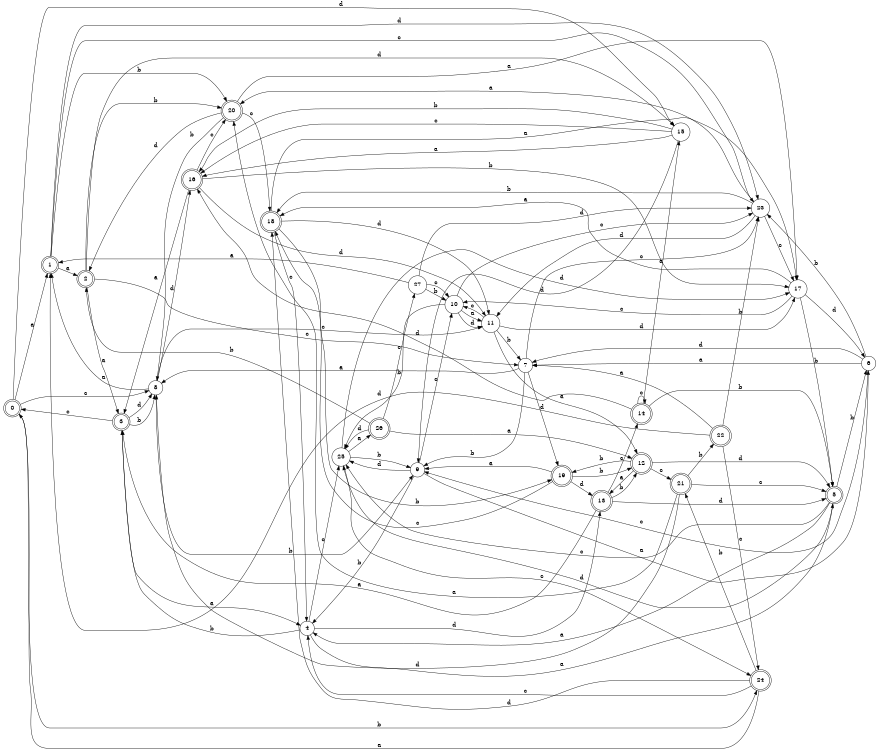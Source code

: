 digraph n23_4 {
__start0 [label="" shape="none"];

rankdir=LR;
size="8,5";

s0 [style="rounded,filled", color="black", fillcolor="white" shape="doublecircle", label="0"];
s1 [style="rounded,filled", color="black", fillcolor="white" shape="doublecircle", label="1"];
s2 [style="rounded,filled", color="black", fillcolor="white" shape="doublecircle", label="2"];
s3 [style="rounded,filled", color="black", fillcolor="white" shape="doublecircle", label="3"];
s4 [style="filled", color="black", fillcolor="white" shape="circle", label="4"];
s5 [style="rounded,filled", color="black", fillcolor="white" shape="doublecircle", label="5"];
s6 [style="filled", color="black", fillcolor="white" shape="circle", label="6"];
s7 [style="filled", color="black", fillcolor="white" shape="circle", label="7"];
s8 [style="filled", color="black", fillcolor="white" shape="circle", label="8"];
s9 [style="filled", color="black", fillcolor="white" shape="circle", label="9"];
s10 [style="filled", color="black", fillcolor="white" shape="circle", label="10"];
s11 [style="filled", color="black", fillcolor="white" shape="circle", label="11"];
s12 [style="rounded,filled", color="black", fillcolor="white" shape="doublecircle", label="12"];
s13 [style="rounded,filled", color="black", fillcolor="white" shape="doublecircle", label="13"];
s14 [style="rounded,filled", color="black", fillcolor="white" shape="doublecircle", label="14"];
s15 [style="filled", color="black", fillcolor="white" shape="circle", label="15"];
s16 [style="rounded,filled", color="black", fillcolor="white" shape="doublecircle", label="16"];
s17 [style="filled", color="black", fillcolor="white" shape="circle", label="17"];
s18 [style="rounded,filled", color="black", fillcolor="white" shape="doublecircle", label="18"];
s19 [style="rounded,filled", color="black", fillcolor="white" shape="doublecircle", label="19"];
s20 [style="rounded,filled", color="black", fillcolor="white" shape="doublecircle", label="20"];
s21 [style="rounded,filled", color="black", fillcolor="white" shape="doublecircle", label="21"];
s22 [style="rounded,filled", color="black", fillcolor="white" shape="doublecircle", label="22"];
s23 [style="filled", color="black", fillcolor="white" shape="circle", label="23"];
s24 [style="rounded,filled", color="black", fillcolor="white" shape="doublecircle", label="24"];
s25 [style="filled", color="black", fillcolor="white" shape="circle", label="25"];
s26 [style="rounded,filled", color="black", fillcolor="white" shape="doublecircle", label="26"];
s27 [style="filled", color="black", fillcolor="white" shape="circle", label="27"];
s0 -> s1 [label="a"];
s0 -> s24 [label="b"];
s0 -> s8 [label="c"];
s0 -> s15 [label="d"];
s1 -> s2 [label="a"];
s1 -> s20 [label="b"];
s1 -> s23 [label="c"];
s1 -> s23 [label="d"];
s2 -> s3 [label="a"];
s2 -> s20 [label="b"];
s2 -> s7 [label="c"];
s2 -> s15 [label="d"];
s3 -> s4 [label="a"];
s3 -> s8 [label="b"];
s3 -> s0 [label="c"];
s3 -> s8 [label="d"];
s4 -> s5 [label="a"];
s4 -> s3 [label="b"];
s4 -> s25 [label="c"];
s4 -> s13 [label="d"];
s5 -> s4 [label="a"];
s5 -> s6 [label="b"];
s5 -> s25 [label="c"];
s5 -> s25 [label="d"];
s6 -> s7 [label="a"];
s6 -> s23 [label="b"];
s6 -> s9 [label="c"];
s6 -> s7 [label="d"];
s7 -> s8 [label="a"];
s7 -> s9 [label="b"];
s7 -> s23 [label="c"];
s7 -> s19 [label="d"];
s8 -> s1 [label="a"];
s8 -> s9 [label="b"];
s8 -> s11 [label="c"];
s8 -> s16 [label="d"];
s9 -> s6 [label="a"];
s9 -> s4 [label="b"];
s9 -> s10 [label="c"];
s9 -> s25 [label="d"];
s10 -> s11 [label="a"];
s10 -> s25 [label="b"];
s10 -> s23 [label="c"];
s10 -> s11 [label="d"];
s11 -> s12 [label="a"];
s11 -> s7 [label="b"];
s11 -> s10 [label="c"];
s11 -> s17 [label="d"];
s12 -> s13 [label="a"];
s12 -> s19 [label="b"];
s12 -> s21 [label="c"];
s12 -> s5 [label="d"];
s13 -> s3 [label="a"];
s13 -> s12 [label="b"];
s13 -> s14 [label="c"];
s13 -> s5 [label="d"];
s14 -> s15 [label="a"];
s14 -> s5 [label="b"];
s14 -> s14 [label="c"];
s14 -> s16 [label="d"];
s15 -> s16 [label="a"];
s15 -> s16 [label="b"];
s15 -> s16 [label="c"];
s15 -> s9 [label="d"];
s16 -> s3 [label="a"];
s16 -> s17 [label="b"];
s16 -> s20 [label="c"];
s16 -> s11 [label="d"];
s17 -> s18 [label="a"];
s17 -> s5 [label="b"];
s17 -> s10 [label="c"];
s17 -> s6 [label="d"];
s18 -> s17 [label="a"];
s18 -> s19 [label="b"];
s18 -> s4 [label="c"];
s18 -> s11 [label="d"];
s19 -> s9 [label="a"];
s19 -> s12 [label="b"];
s19 -> s18 [label="c"];
s19 -> s13 [label="d"];
s20 -> s17 [label="a"];
s20 -> s8 [label="b"];
s20 -> s18 [label="c"];
s20 -> s2 [label="d"];
s21 -> s20 [label="a"];
s21 -> s22 [label="b"];
s21 -> s5 [label="c"];
s21 -> s8 [label="d"];
s22 -> s7 [label="a"];
s22 -> s23 [label="b"];
s22 -> s24 [label="c"];
s22 -> s1 [label="d"];
s23 -> s20 [label="a"];
s23 -> s18 [label="b"];
s23 -> s17 [label="c"];
s23 -> s11 [label="d"];
s24 -> s0 [label="a"];
s24 -> s21 [label="b"];
s24 -> s4 [label="c"];
s24 -> s18 [label="d"];
s25 -> s26 [label="a"];
s25 -> s9 [label="b"];
s25 -> s24 [label="c"];
s25 -> s17 [label="d"];
s26 -> s12 [label="a"];
s26 -> s2 [label="b"];
s26 -> s27 [label="c"];
s26 -> s25 [label="d"];
s27 -> s1 [label="a"];
s27 -> s10 [label="b"];
s27 -> s10 [label="c"];
s27 -> s23 [label="d"];

}